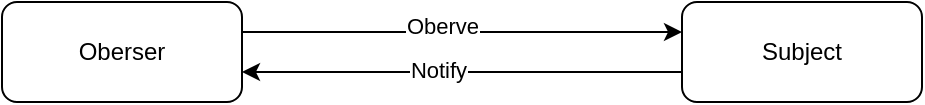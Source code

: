 <mxfile>
    <diagram id="zRXXBGEGCWjhu_RHJaqH" name="Page-1">
        <mxGraphModel dx="753" dy="617" grid="1" gridSize="10" guides="1" tooltips="1" connect="1" arrows="1" fold="1" page="1" pageScale="1" pageWidth="827" pageHeight="1169" math="0" shadow="0">
            <root>
                <mxCell id="0"/>
                <mxCell id="1" parent="0"/>
                <mxCell id="2" value="Oberser" style="rounded=1;whiteSpace=wrap;html=1;" vertex="1" parent="1">
                    <mxGeometry x="120" y="220" width="120" height="50" as="geometry"/>
                </mxCell>
                <mxCell id="3" value="Subject" style="rounded=1;whiteSpace=wrap;html=1;" vertex="1" parent="1">
                    <mxGeometry x="460" y="220" width="120" height="50" as="geometry"/>
                </mxCell>
                <mxCell id="6" value="" style="endArrow=classic;html=1;" edge="1" parent="1">
                    <mxGeometry width="50" height="50" relative="1" as="geometry">
                        <mxPoint x="240" y="235" as="sourcePoint"/>
                        <mxPoint x="460" y="235" as="targetPoint"/>
                    </mxGeometry>
                </mxCell>
                <mxCell id="8" value="Oberve" style="edgeLabel;html=1;align=center;verticalAlign=middle;resizable=0;points=[];" vertex="1" connectable="0" parent="6">
                    <mxGeometry x="0.252" y="3" relative="1" as="geometry">
                        <mxPoint x="-38" as="offset"/>
                    </mxGeometry>
                </mxCell>
                <mxCell id="7" value="" style="endArrow=classic;html=1;" edge="1" parent="1">
                    <mxGeometry width="50" height="50" relative="1" as="geometry">
                        <mxPoint x="460" y="255" as="sourcePoint"/>
                        <mxPoint x="240" y="255" as="targetPoint"/>
                    </mxGeometry>
                </mxCell>
                <mxCell id="9" value="Notify" style="edgeLabel;html=1;align=center;verticalAlign=middle;resizable=0;points=[];" vertex="1" connectable="0" parent="7">
                    <mxGeometry x="0.112" y="-1" relative="1" as="geometry">
                        <mxPoint as="offset"/>
                    </mxGeometry>
                </mxCell>
            </root>
        </mxGraphModel>
    </diagram>
</mxfile>